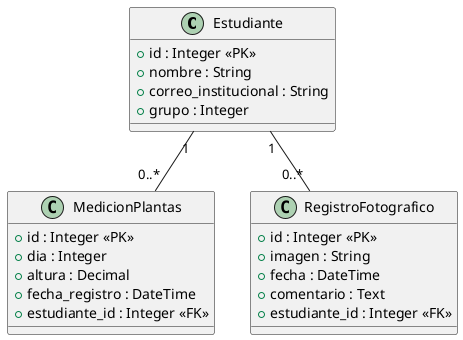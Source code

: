@startuml Bitacora_Cientifica

class Estudiante {
  + id : Integer <<PK>>
  + nombre : String
  + correo_institucional : String
  + grupo : Integer
}

class MedicionPlantas {
  + id : Integer <<PK>>
  + dia : Integer
  + altura : Decimal
  + fecha_registro : DateTime
  + estudiante_id : Integer <<FK>>
}

class RegistroFotografico {
  + id : Integer <<PK>>
  + imagen : String
  + fecha : DateTime
  + comentario : Text
  + estudiante_id : Integer <<FK>>
}

Estudiante "1" -- "0..*" MedicionPlantas
Estudiante "1" -- "0..*" RegistroFotografico

@enduml
